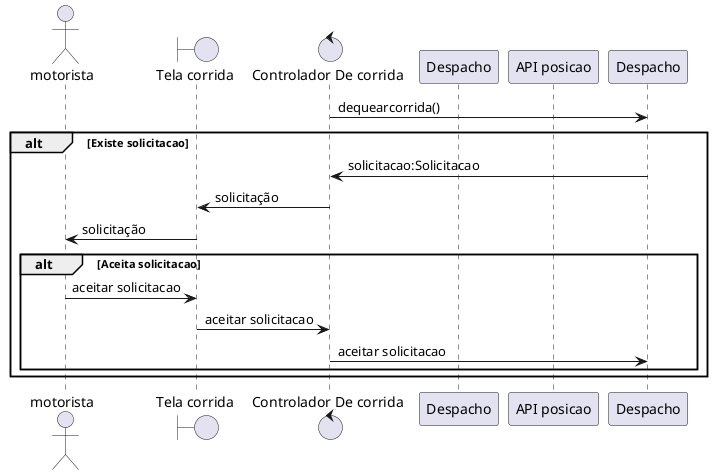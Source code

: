 @startuml
actor      motorista       as user
boundary   "Tela corrida"    as tela
control     "Controlador De corrida" as ctrl
participant "Despacho" as desp
participant "API posicao" as pos
ctrl -> Despacho :  dequearcorrida() 
alt Existe solicitacao
Despacho -> ctrl: solicitacao:Solicitacao
ctrl -> tela : solicitação 
tela -> user : solicitação
alt Aceita solicitacao
user -> tela : aceitar solicitacao
tela  -> ctrl : aceitar solicitacao
ctrl -> Despacho : aceitar solicitacao

end
end
@enduml